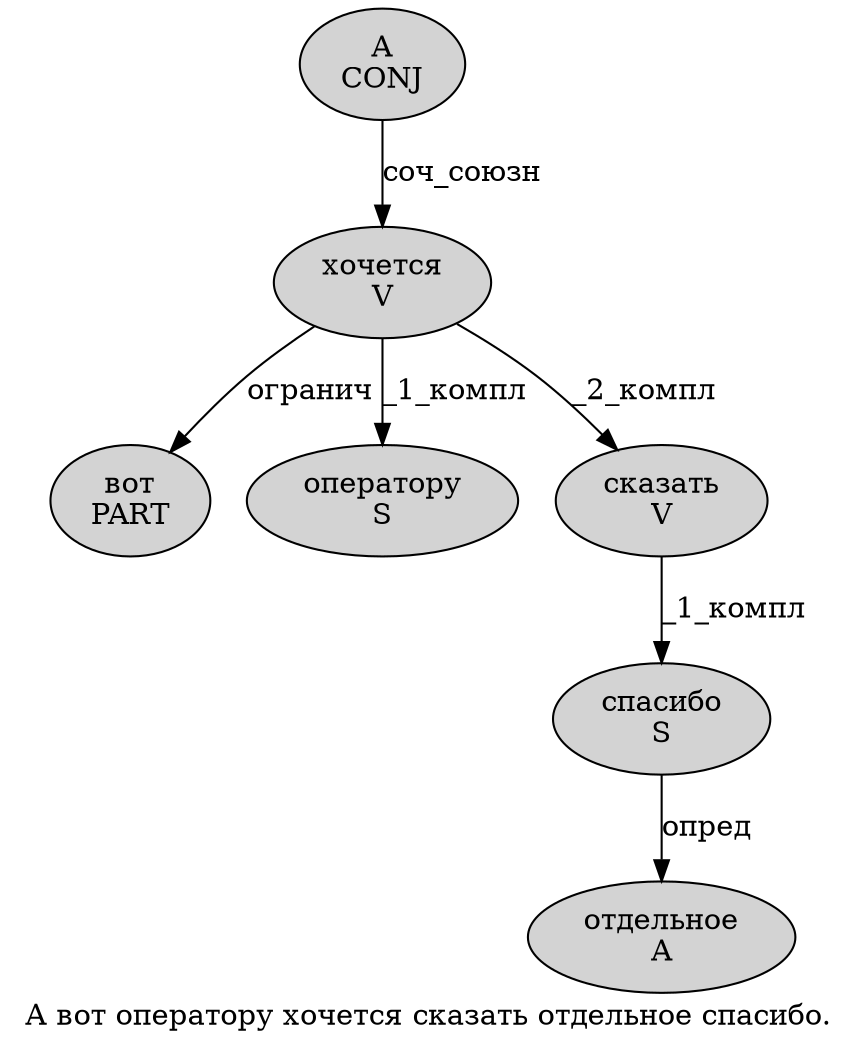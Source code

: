 digraph SENTENCE_3109 {
	graph [label="А вот оператору хочется сказать отдельное спасибо."]
	node [style=filled]
		0 [label="А
CONJ" color="" fillcolor=lightgray penwidth=1 shape=ellipse]
		1 [label="вот
PART" color="" fillcolor=lightgray penwidth=1 shape=ellipse]
		2 [label="оператору
S" color="" fillcolor=lightgray penwidth=1 shape=ellipse]
		3 [label="хочется
V" color="" fillcolor=lightgray penwidth=1 shape=ellipse]
		4 [label="сказать
V" color="" fillcolor=lightgray penwidth=1 shape=ellipse]
		5 [label="отдельное
A" color="" fillcolor=lightgray penwidth=1 shape=ellipse]
		6 [label="спасибо
S" color="" fillcolor=lightgray penwidth=1 shape=ellipse]
			6 -> 5 [label="опред"]
			0 -> 3 [label="соч_союзн"]
			4 -> 6 [label="_1_компл"]
			3 -> 1 [label="огранич"]
			3 -> 2 [label="_1_компл"]
			3 -> 4 [label="_2_компл"]
}